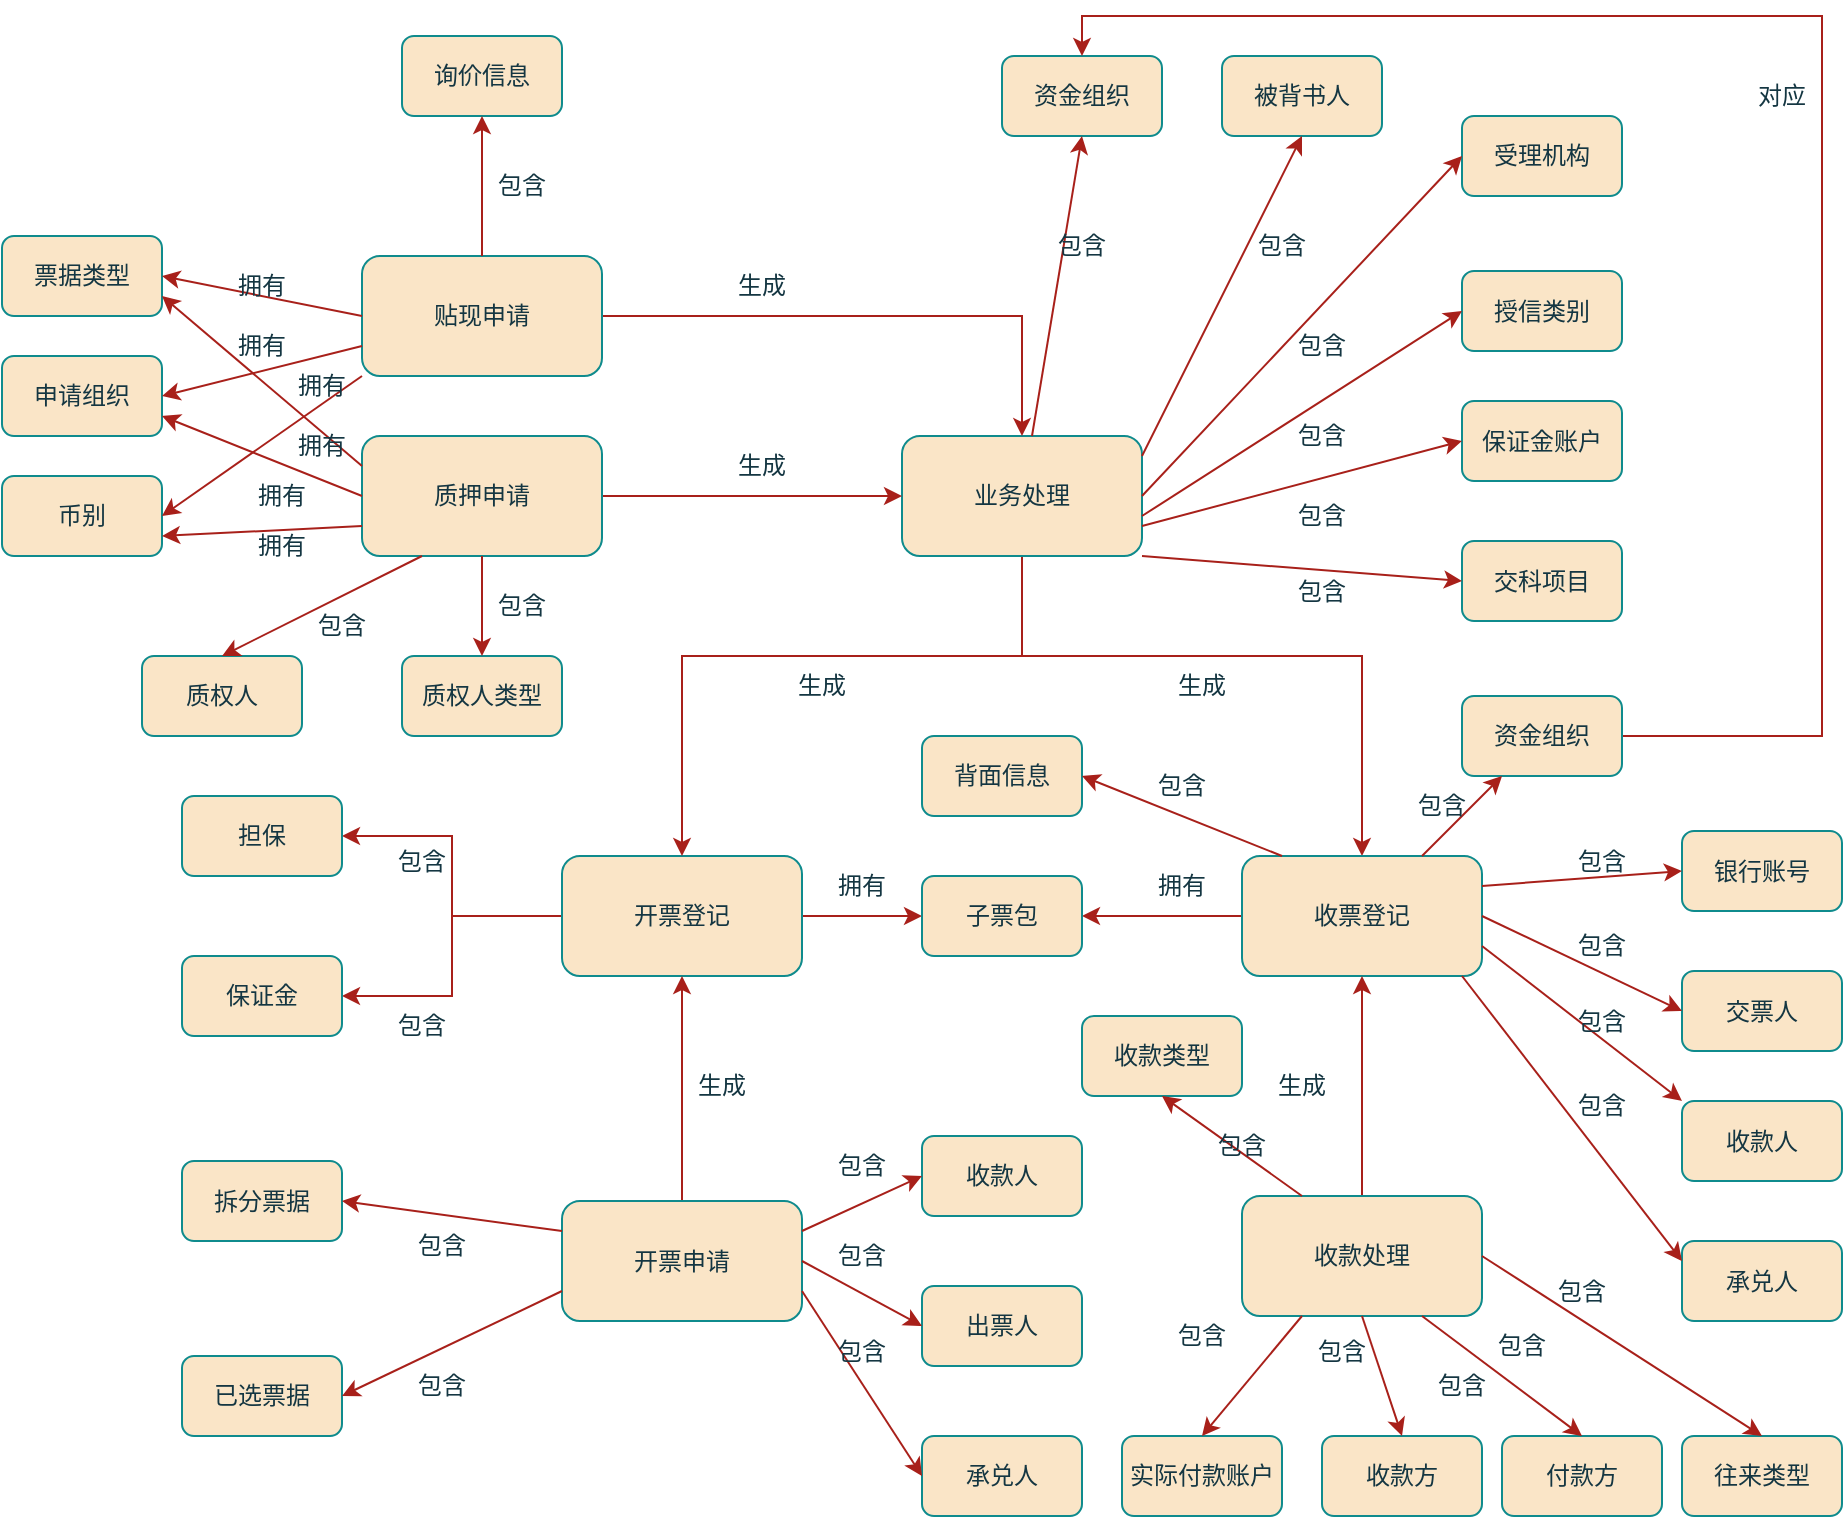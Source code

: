 <mxfile version="21.0.6" type="github">
  <diagram name="第 1 页" id="GGxodU9b4LXdH2wf0JVg">
    <mxGraphModel dx="1500" dy="773" grid="0" gridSize="10" guides="1" tooltips="1" connect="1" arrows="1" fold="1" page="1" pageScale="1" pageWidth="3300" pageHeight="4681" math="0" shadow="0">
      <root>
        <mxCell id="0" />
        <mxCell id="1" parent="0" />
        <mxCell id="caTv67Q1xba_H8R_C0RS-77" style="edgeStyle=orthogonalEdgeStyle;rounded=0;orthogonalLoop=1;jettySize=auto;html=1;entryX=0;entryY=0.5;entryDx=0;entryDy=0;labelBackgroundColor=none;fontColor=default;strokeColor=#A8201A;" edge="1" parent="1" source="caTv67Q1xba_H8R_C0RS-1" target="caTv67Q1xba_H8R_C0RS-74">
          <mxGeometry relative="1" as="geometry" />
        </mxCell>
        <mxCell id="caTv67Q1xba_H8R_C0RS-78" style="edgeStyle=orthogonalEdgeStyle;rounded=0;orthogonalLoop=1;jettySize=auto;html=1;entryX=1;entryY=0.5;entryDx=0;entryDy=0;labelBackgroundColor=none;fontColor=default;strokeColor=#A8201A;" edge="1" parent="1" source="caTv67Q1xba_H8R_C0RS-1" target="caTv67Q1xba_H8R_C0RS-67">
          <mxGeometry relative="1" as="geometry" />
        </mxCell>
        <mxCell id="caTv67Q1xba_H8R_C0RS-79" style="edgeStyle=orthogonalEdgeStyle;rounded=0;orthogonalLoop=1;jettySize=auto;html=1;entryX=1;entryY=0.5;entryDx=0;entryDy=0;labelBackgroundColor=none;fontColor=default;strokeColor=#A8201A;" edge="1" parent="1" source="caTv67Q1xba_H8R_C0RS-1" target="caTv67Q1xba_H8R_C0RS-68">
          <mxGeometry relative="1" as="geometry" />
        </mxCell>
        <mxCell id="caTv67Q1xba_H8R_C0RS-1" value="开票登记" style="rounded=1;whiteSpace=wrap;html=1;labelBackgroundColor=none;fillColor=#FAE5C7;strokeColor=#0F8B8D;fontColor=#143642;" vertex="1" parent="1">
          <mxGeometry x="390" y="590" width="120" height="60" as="geometry" />
        </mxCell>
        <mxCell id="caTv67Q1xba_H8R_C0RS-13" style="edgeStyle=orthogonalEdgeStyle;rounded=0;orthogonalLoop=1;jettySize=auto;html=1;entryX=0.5;entryY=1;entryDx=0;entryDy=0;labelBackgroundColor=none;fontColor=default;strokeColor=#A8201A;" edge="1" parent="1" source="caTv67Q1xba_H8R_C0RS-2" target="caTv67Q1xba_H8R_C0RS-1">
          <mxGeometry relative="1" as="geometry" />
        </mxCell>
        <mxCell id="caTv67Q1xba_H8R_C0RS-2" value="开票申请" style="rounded=1;whiteSpace=wrap;html=1;labelBackgroundColor=none;fillColor=#FAE5C7;strokeColor=#0F8B8D;fontColor=#143642;" vertex="1" parent="1">
          <mxGeometry x="390" y="762.5" width="120" height="60" as="geometry" />
        </mxCell>
        <mxCell id="caTv67Q1xba_H8R_C0RS-9" style="edgeStyle=orthogonalEdgeStyle;rounded=0;orthogonalLoop=1;jettySize=auto;html=1;labelBackgroundColor=none;fontColor=default;strokeColor=#A8201A;" edge="1" parent="1" source="caTv67Q1xba_H8R_C0RS-3" target="caTv67Q1xba_H8R_C0RS-1">
          <mxGeometry relative="1" as="geometry">
            <Array as="points">
              <mxPoint x="620" y="490" />
              <mxPoint x="450" y="490" />
            </Array>
          </mxGeometry>
        </mxCell>
        <mxCell id="caTv67Q1xba_H8R_C0RS-11" style="edgeStyle=orthogonalEdgeStyle;rounded=0;orthogonalLoop=1;jettySize=auto;html=1;labelBackgroundColor=none;fontColor=default;strokeColor=#A8201A;" edge="1" parent="1" source="caTv67Q1xba_H8R_C0RS-3" target="caTv67Q1xba_H8R_C0RS-5">
          <mxGeometry relative="1" as="geometry">
            <Array as="points">
              <mxPoint x="620" y="490" />
              <mxPoint x="790" y="490" />
            </Array>
          </mxGeometry>
        </mxCell>
        <mxCell id="caTv67Q1xba_H8R_C0RS-3" value="业务处理" style="rounded=1;whiteSpace=wrap;html=1;labelBackgroundColor=none;fillColor=#FAE5C7;strokeColor=#0F8B8D;fontColor=#143642;" vertex="1" parent="1">
          <mxGeometry x="560" y="380" width="120" height="60" as="geometry" />
        </mxCell>
        <mxCell id="caTv67Q1xba_H8R_C0RS-102" style="edgeStyle=orthogonalEdgeStyle;rounded=0;orthogonalLoop=1;jettySize=auto;html=1;entryX=1;entryY=0.5;entryDx=0;entryDy=0;labelBackgroundColor=none;fontColor=default;strokeColor=#A8201A;" edge="1" parent="1" source="caTv67Q1xba_H8R_C0RS-5" target="caTv67Q1xba_H8R_C0RS-74">
          <mxGeometry relative="1" as="geometry" />
        </mxCell>
        <mxCell id="caTv67Q1xba_H8R_C0RS-5" value="收票登记" style="rounded=1;whiteSpace=wrap;html=1;labelBackgroundColor=none;fillColor=#FAE5C7;strokeColor=#0F8B8D;fontColor=#143642;" vertex="1" parent="1">
          <mxGeometry x="730" y="590" width="120" height="60" as="geometry" />
        </mxCell>
        <mxCell id="caTv67Q1xba_H8R_C0RS-12" style="edgeStyle=orthogonalEdgeStyle;rounded=0;orthogonalLoop=1;jettySize=auto;html=1;entryX=0.5;entryY=1;entryDx=0;entryDy=0;labelBackgroundColor=none;fontColor=default;strokeColor=#A8201A;" edge="1" parent="1" source="caTv67Q1xba_H8R_C0RS-6" target="caTv67Q1xba_H8R_C0RS-5">
          <mxGeometry relative="1" as="geometry" />
        </mxCell>
        <mxCell id="caTv67Q1xba_H8R_C0RS-6" value="收款处理" style="rounded=1;whiteSpace=wrap;html=1;labelBackgroundColor=none;fillColor=#FAE5C7;strokeColor=#0F8B8D;fontColor=#143642;" vertex="1" parent="1">
          <mxGeometry x="730" y="760" width="120" height="60" as="geometry" />
        </mxCell>
        <mxCell id="caTv67Q1xba_H8R_C0RS-8" style="edgeStyle=orthogonalEdgeStyle;rounded=0;orthogonalLoop=1;jettySize=auto;html=1;labelBackgroundColor=none;fontColor=default;strokeColor=#A8201A;" edge="1" parent="1" source="caTv67Q1xba_H8R_C0RS-7" target="caTv67Q1xba_H8R_C0RS-3">
          <mxGeometry relative="1" as="geometry" />
        </mxCell>
        <mxCell id="caTv67Q1xba_H8R_C0RS-7" value="质押申请" style="rounded=1;whiteSpace=wrap;html=1;labelBackgroundColor=none;fillColor=#FAE5C7;strokeColor=#0F8B8D;fontColor=#143642;" vertex="1" parent="1">
          <mxGeometry x="290" y="380" width="120" height="60" as="geometry" />
        </mxCell>
        <mxCell id="caTv67Q1xba_H8R_C0RS-14" value="生成" style="text;html=1;strokeColor=none;fillColor=none;align=center;verticalAlign=middle;whiteSpace=wrap;rounded=0;labelBackgroundColor=none;fontColor=#143642;" vertex="1" parent="1">
          <mxGeometry x="460" y="380" width="60" height="30" as="geometry" />
        </mxCell>
        <mxCell id="caTv67Q1xba_H8R_C0RS-15" value="生成" style="text;html=1;strokeColor=none;fillColor=none;align=center;verticalAlign=middle;whiteSpace=wrap;rounded=0;labelBackgroundColor=none;fontColor=#143642;" vertex="1" parent="1">
          <mxGeometry x="490" y="490" width="60" height="30" as="geometry" />
        </mxCell>
        <mxCell id="caTv67Q1xba_H8R_C0RS-16" value="生成" style="text;html=1;strokeColor=none;fillColor=none;align=center;verticalAlign=middle;whiteSpace=wrap;rounded=0;labelBackgroundColor=none;fontColor=#143642;" vertex="1" parent="1">
          <mxGeometry x="680" y="490" width="60" height="30" as="geometry" />
        </mxCell>
        <mxCell id="caTv67Q1xba_H8R_C0RS-17" value="生成" style="text;html=1;strokeColor=none;fillColor=none;align=center;verticalAlign=middle;whiteSpace=wrap;rounded=0;labelBackgroundColor=none;fontColor=#143642;" vertex="1" parent="1">
          <mxGeometry x="440" y="690" width="60" height="30" as="geometry" />
        </mxCell>
        <mxCell id="caTv67Q1xba_H8R_C0RS-18" value="生成" style="text;html=1;strokeColor=none;fillColor=none;align=center;verticalAlign=middle;whiteSpace=wrap;rounded=0;labelBackgroundColor=none;fontColor=#143642;" vertex="1" parent="1">
          <mxGeometry x="730" y="690" width="60" height="30" as="geometry" />
        </mxCell>
        <mxCell id="caTv67Q1xba_H8R_C0RS-19" value="申请组织" style="rounded=1;whiteSpace=wrap;html=1;labelBackgroundColor=none;fillColor=#FAE5C7;strokeColor=#0F8B8D;fontColor=#143642;" vertex="1" parent="1">
          <mxGeometry x="110" y="340" width="80" height="40" as="geometry" />
        </mxCell>
        <mxCell id="caTv67Q1xba_H8R_C0RS-23" style="edgeStyle=orthogonalEdgeStyle;rounded=0;orthogonalLoop=1;jettySize=auto;html=1;labelBackgroundColor=none;fontColor=default;strokeColor=#A8201A;" edge="1" parent="1" source="caTv67Q1xba_H8R_C0RS-22" target="caTv67Q1xba_H8R_C0RS-3">
          <mxGeometry relative="1" as="geometry" />
        </mxCell>
        <mxCell id="caTv67Q1xba_H8R_C0RS-22" value="贴现申请" style="rounded=1;whiteSpace=wrap;html=1;labelBackgroundColor=none;fillColor=#FAE5C7;strokeColor=#0F8B8D;fontColor=#143642;" vertex="1" parent="1">
          <mxGeometry x="290" y="290" width="120" height="60" as="geometry" />
        </mxCell>
        <mxCell id="caTv67Q1xba_H8R_C0RS-28" value="生成" style="text;html=1;strokeColor=none;fillColor=none;align=center;verticalAlign=middle;whiteSpace=wrap;rounded=0;labelBackgroundColor=none;fontColor=#143642;" vertex="1" parent="1">
          <mxGeometry x="460" y="290" width="60" height="30" as="geometry" />
        </mxCell>
        <mxCell id="caTv67Q1xba_H8R_C0RS-33" value="币别" style="rounded=1;whiteSpace=wrap;html=1;labelBackgroundColor=none;fillColor=#FAE5C7;strokeColor=#0F8B8D;fontColor=#143642;" vertex="1" parent="1">
          <mxGeometry x="110" y="400" width="80" height="40" as="geometry" />
        </mxCell>
        <mxCell id="caTv67Q1xba_H8R_C0RS-34" value="票据类型" style="rounded=1;whiteSpace=wrap;html=1;labelBackgroundColor=none;fillColor=#FAE5C7;strokeColor=#0F8B8D;fontColor=#143642;" vertex="1" parent="1">
          <mxGeometry x="110" y="280" width="80" height="40" as="geometry" />
        </mxCell>
        <mxCell id="caTv67Q1xba_H8R_C0RS-35" value="询价信息" style="rounded=1;whiteSpace=wrap;html=1;labelBackgroundColor=none;fillColor=#FAE5C7;strokeColor=#0F8B8D;fontColor=#143642;" vertex="1" parent="1">
          <mxGeometry x="310" y="180" width="80" height="40" as="geometry" />
        </mxCell>
        <mxCell id="caTv67Q1xba_H8R_C0RS-36" value="质权人" style="rounded=1;whiteSpace=wrap;html=1;labelBackgroundColor=none;fillColor=#FAE5C7;strokeColor=#0F8B8D;fontColor=#143642;" vertex="1" parent="1">
          <mxGeometry x="180" y="490" width="80" height="40" as="geometry" />
        </mxCell>
        <mxCell id="caTv67Q1xba_H8R_C0RS-37" value="质权人类型" style="rounded=1;whiteSpace=wrap;html=1;labelBackgroundColor=none;fillColor=#FAE5C7;strokeColor=#0F8B8D;fontColor=#143642;" vertex="1" parent="1">
          <mxGeometry x="310" y="490" width="80" height="40" as="geometry" />
        </mxCell>
        <mxCell id="caTv67Q1xba_H8R_C0RS-39" value="" style="endArrow=classic;html=1;rounded=0;exitX=0.5;exitY=0;exitDx=0;exitDy=0;entryX=0.5;entryY=1;entryDx=0;entryDy=0;labelBackgroundColor=none;fontColor=default;strokeColor=#A8201A;" edge="1" parent="1" source="caTv67Q1xba_H8R_C0RS-22" target="caTv67Q1xba_H8R_C0RS-35">
          <mxGeometry width="50" height="50" relative="1" as="geometry">
            <mxPoint x="290" y="310" as="sourcePoint" />
            <mxPoint x="230" y="230" as="targetPoint" />
          </mxGeometry>
        </mxCell>
        <mxCell id="caTv67Q1xba_H8R_C0RS-42" value="" style="endArrow=classic;html=1;rounded=0;entryX=1;entryY=0.5;entryDx=0;entryDy=0;exitX=0;exitY=0.5;exitDx=0;exitDy=0;labelBackgroundColor=none;fontColor=default;strokeColor=#A8201A;" edge="1" parent="1" source="caTv67Q1xba_H8R_C0RS-22" target="caTv67Q1xba_H8R_C0RS-34">
          <mxGeometry width="50" height="50" relative="1" as="geometry">
            <mxPoint x="400" y="480" as="sourcePoint" />
            <mxPoint x="540" y="400" as="targetPoint" />
          </mxGeometry>
        </mxCell>
        <mxCell id="caTv67Q1xba_H8R_C0RS-44" value="" style="endArrow=classic;html=1;rounded=0;exitX=0;exitY=0.75;exitDx=0;exitDy=0;labelBackgroundColor=none;fontColor=default;strokeColor=#A8201A;" edge="1" parent="1" source="caTv67Q1xba_H8R_C0RS-22">
          <mxGeometry width="50" height="50" relative="1" as="geometry">
            <mxPoint x="300" y="330" as="sourcePoint" />
            <mxPoint x="190" y="360" as="targetPoint" />
          </mxGeometry>
        </mxCell>
        <mxCell id="caTv67Q1xba_H8R_C0RS-45" value="" style="endArrow=classic;html=1;rounded=0;exitX=0;exitY=1;exitDx=0;exitDy=0;entryX=1;entryY=0.5;entryDx=0;entryDy=0;labelBackgroundColor=none;fontColor=default;strokeColor=#A8201A;" edge="1" parent="1" source="caTv67Q1xba_H8R_C0RS-22" target="caTv67Q1xba_H8R_C0RS-33">
          <mxGeometry width="50" height="50" relative="1" as="geometry">
            <mxPoint x="300" y="345" as="sourcePoint" />
            <mxPoint x="200" y="370" as="targetPoint" />
          </mxGeometry>
        </mxCell>
        <mxCell id="caTv67Q1xba_H8R_C0RS-46" value="" style="endArrow=classic;html=1;rounded=0;exitX=0;exitY=0.25;exitDx=0;exitDy=0;entryX=1;entryY=0.75;entryDx=0;entryDy=0;labelBackgroundColor=none;fontColor=default;strokeColor=#A8201A;" edge="1" parent="1" source="caTv67Q1xba_H8R_C0RS-7" target="caTv67Q1xba_H8R_C0RS-34">
          <mxGeometry width="50" height="50" relative="1" as="geometry">
            <mxPoint x="300" y="360" as="sourcePoint" />
            <mxPoint x="200" y="430" as="targetPoint" />
          </mxGeometry>
        </mxCell>
        <mxCell id="caTv67Q1xba_H8R_C0RS-47" value="" style="endArrow=classic;html=1;rounded=0;exitX=0;exitY=0.5;exitDx=0;exitDy=0;entryX=1;entryY=0.75;entryDx=0;entryDy=0;labelBackgroundColor=none;fontColor=default;strokeColor=#A8201A;" edge="1" parent="1" source="caTv67Q1xba_H8R_C0RS-7" target="caTv67Q1xba_H8R_C0RS-19">
          <mxGeometry width="50" height="50" relative="1" as="geometry">
            <mxPoint x="300" y="405" as="sourcePoint" />
            <mxPoint x="200" y="320" as="targetPoint" />
          </mxGeometry>
        </mxCell>
        <mxCell id="caTv67Q1xba_H8R_C0RS-48" value="" style="endArrow=classic;html=1;rounded=0;exitX=0;exitY=0.75;exitDx=0;exitDy=0;entryX=1;entryY=0.75;entryDx=0;entryDy=0;labelBackgroundColor=none;fontColor=default;strokeColor=#A8201A;" edge="1" parent="1" source="caTv67Q1xba_H8R_C0RS-7" target="caTv67Q1xba_H8R_C0RS-33">
          <mxGeometry width="50" height="50" relative="1" as="geometry">
            <mxPoint x="300" y="420" as="sourcePoint" />
            <mxPoint x="200" y="380" as="targetPoint" />
          </mxGeometry>
        </mxCell>
        <mxCell id="caTv67Q1xba_H8R_C0RS-49" value="" style="endArrow=classic;html=1;rounded=0;exitX=0.25;exitY=1;exitDx=0;exitDy=0;entryX=0.5;entryY=0;entryDx=0;entryDy=0;labelBackgroundColor=none;fontColor=default;strokeColor=#A8201A;" edge="1" parent="1" source="caTv67Q1xba_H8R_C0RS-7" target="caTv67Q1xba_H8R_C0RS-36">
          <mxGeometry width="50" height="50" relative="1" as="geometry">
            <mxPoint x="300" y="435" as="sourcePoint" />
            <mxPoint x="200" y="440" as="targetPoint" />
          </mxGeometry>
        </mxCell>
        <mxCell id="caTv67Q1xba_H8R_C0RS-50" value="" style="endArrow=classic;html=1;rounded=0;exitX=0.5;exitY=1;exitDx=0;exitDy=0;labelBackgroundColor=none;fontColor=default;strokeColor=#A8201A;" edge="1" parent="1" source="caTv67Q1xba_H8R_C0RS-7" target="caTv67Q1xba_H8R_C0RS-37">
          <mxGeometry width="50" height="50" relative="1" as="geometry">
            <mxPoint x="330" y="450" as="sourcePoint" />
            <mxPoint x="230" y="500" as="targetPoint" />
          </mxGeometry>
        </mxCell>
        <mxCell id="caTv67Q1xba_H8R_C0RS-51" value="拥有" style="text;html=1;strokeColor=none;fillColor=none;align=center;verticalAlign=middle;whiteSpace=wrap;rounded=0;labelBackgroundColor=none;fontColor=#143642;" vertex="1" parent="1">
          <mxGeometry x="210" y="290" width="60" height="30" as="geometry" />
        </mxCell>
        <mxCell id="caTv67Q1xba_H8R_C0RS-52" value="拥有" style="text;html=1;strokeColor=none;fillColor=none;align=center;verticalAlign=middle;whiteSpace=wrap;rounded=0;labelBackgroundColor=none;fontColor=#143642;" vertex="1" parent="1">
          <mxGeometry x="210" y="320" width="60" height="30" as="geometry" />
        </mxCell>
        <mxCell id="caTv67Q1xba_H8R_C0RS-53" value="拥有" style="text;html=1;strokeColor=none;fillColor=none;align=center;verticalAlign=middle;whiteSpace=wrap;rounded=0;labelBackgroundColor=none;fontColor=#143642;" vertex="1" parent="1">
          <mxGeometry x="220" y="420" width="60" height="30" as="geometry" />
        </mxCell>
        <mxCell id="caTv67Q1xba_H8R_C0RS-54" value="拥有" style="text;html=1;strokeColor=none;fillColor=none;align=center;verticalAlign=middle;whiteSpace=wrap;rounded=0;labelBackgroundColor=none;fontColor=#143642;" vertex="1" parent="1">
          <mxGeometry x="220" y="395" width="60" height="30" as="geometry" />
        </mxCell>
        <mxCell id="caTv67Q1xba_H8R_C0RS-55" value="拥有" style="text;html=1;strokeColor=none;fillColor=none;align=center;verticalAlign=middle;whiteSpace=wrap;rounded=0;labelBackgroundColor=none;fontColor=#143642;" vertex="1" parent="1">
          <mxGeometry x="240" y="370" width="60" height="30" as="geometry" />
        </mxCell>
        <mxCell id="caTv67Q1xba_H8R_C0RS-56" value="拥有" style="text;html=1;strokeColor=none;fillColor=none;align=center;verticalAlign=middle;whiteSpace=wrap;rounded=0;labelBackgroundColor=none;fontColor=#143642;" vertex="1" parent="1">
          <mxGeometry x="240" y="340" width="60" height="30" as="geometry" />
        </mxCell>
        <mxCell id="caTv67Q1xba_H8R_C0RS-57" value="包含" style="text;html=1;strokeColor=none;fillColor=none;align=center;verticalAlign=middle;whiteSpace=wrap;rounded=0;labelBackgroundColor=none;fontColor=#143642;" vertex="1" parent="1">
          <mxGeometry x="340" y="240" width="60" height="30" as="geometry" />
        </mxCell>
        <mxCell id="caTv67Q1xba_H8R_C0RS-58" value="包含" style="text;html=1;strokeColor=none;fillColor=none;align=center;verticalAlign=middle;whiteSpace=wrap;rounded=0;labelBackgroundColor=none;fontColor=#143642;" vertex="1" parent="1">
          <mxGeometry x="250" y="460" width="60" height="30" as="geometry" />
        </mxCell>
        <mxCell id="caTv67Q1xba_H8R_C0RS-59" value="包含" style="text;html=1;strokeColor=none;fillColor=none;align=center;verticalAlign=middle;whiteSpace=wrap;rounded=0;labelBackgroundColor=none;fontColor=#143642;" vertex="1" parent="1">
          <mxGeometry x="340" y="450" width="60" height="30" as="geometry" />
        </mxCell>
        <mxCell id="caTv67Q1xba_H8R_C0RS-60" value="被背书人" style="rounded=1;whiteSpace=wrap;html=1;labelBackgroundColor=none;fillColor=#FAE5C7;strokeColor=#0F8B8D;fontColor=#143642;" vertex="1" parent="1">
          <mxGeometry x="720" y="190" width="80" height="40" as="geometry" />
        </mxCell>
        <mxCell id="caTv67Q1xba_H8R_C0RS-61" value="资金组织" style="rounded=1;whiteSpace=wrap;html=1;labelBackgroundColor=none;fillColor=#FAE5C7;strokeColor=#0F8B8D;fontColor=#143642;" vertex="1" parent="1">
          <mxGeometry x="610" y="190" width="80" height="40" as="geometry" />
        </mxCell>
        <mxCell id="caTv67Q1xba_H8R_C0RS-62" value="保证金账户" style="rounded=1;whiteSpace=wrap;html=1;labelBackgroundColor=none;fillColor=#FAE5C7;strokeColor=#0F8B8D;fontColor=#143642;" vertex="1" parent="1">
          <mxGeometry x="840" y="362.5" width="80" height="40" as="geometry" />
        </mxCell>
        <mxCell id="caTv67Q1xba_H8R_C0RS-63" value="受理机构" style="rounded=1;whiteSpace=wrap;html=1;labelBackgroundColor=none;fillColor=#FAE5C7;strokeColor=#0F8B8D;fontColor=#143642;" vertex="1" parent="1">
          <mxGeometry x="840" y="220" width="80" height="40" as="geometry" />
        </mxCell>
        <mxCell id="caTv67Q1xba_H8R_C0RS-64" value="授信类别" style="rounded=1;whiteSpace=wrap;html=1;labelBackgroundColor=none;fillColor=#FAE5C7;strokeColor=#0F8B8D;fontColor=#143642;" vertex="1" parent="1">
          <mxGeometry x="840" y="297.5" width="80" height="40" as="geometry" />
        </mxCell>
        <mxCell id="caTv67Q1xba_H8R_C0RS-65" value="交科项目" style="rounded=1;whiteSpace=wrap;html=1;labelBackgroundColor=none;fillColor=#FAE5C7;strokeColor=#0F8B8D;fontColor=#143642;" vertex="1" parent="1">
          <mxGeometry x="840" y="432.5" width="80" height="40" as="geometry" />
        </mxCell>
        <mxCell id="caTv67Q1xba_H8R_C0RS-67" value="担保" style="rounded=1;whiteSpace=wrap;html=1;labelBackgroundColor=none;fillColor=#FAE5C7;strokeColor=#0F8B8D;fontColor=#143642;" vertex="1" parent="1">
          <mxGeometry x="200" y="560" width="80" height="40" as="geometry" />
        </mxCell>
        <mxCell id="caTv67Q1xba_H8R_C0RS-68" value="保证金" style="rounded=1;whiteSpace=wrap;html=1;labelBackgroundColor=none;fillColor=#FAE5C7;strokeColor=#0F8B8D;fontColor=#143642;" vertex="1" parent="1">
          <mxGeometry x="200" y="640" width="80" height="40" as="geometry" />
        </mxCell>
        <mxCell id="caTv67Q1xba_H8R_C0RS-69" value="承兑人" style="rounded=1;whiteSpace=wrap;html=1;labelBackgroundColor=none;fillColor=#FAE5C7;strokeColor=#0F8B8D;fontColor=#143642;" vertex="1" parent="1">
          <mxGeometry x="570" y="880" width="80" height="40" as="geometry" />
        </mxCell>
        <mxCell id="caTv67Q1xba_H8R_C0RS-70" value="出票人" style="rounded=1;whiteSpace=wrap;html=1;labelBackgroundColor=none;fillColor=#FAE5C7;strokeColor=#0F8B8D;fontColor=#143642;" vertex="1" parent="1">
          <mxGeometry x="570" y="805" width="80" height="40" as="geometry" />
        </mxCell>
        <mxCell id="caTv67Q1xba_H8R_C0RS-71" style="edgeStyle=orthogonalEdgeStyle;rounded=0;orthogonalLoop=1;jettySize=auto;html=1;exitX=0.5;exitY=1;exitDx=0;exitDy=0;labelBackgroundColor=none;fontColor=default;strokeColor=#A8201A;" edge="1" parent="1" source="caTv67Q1xba_H8R_C0RS-70" target="caTv67Q1xba_H8R_C0RS-70">
          <mxGeometry relative="1" as="geometry" />
        </mxCell>
        <mxCell id="caTv67Q1xba_H8R_C0RS-73" value="收款人" style="rounded=1;whiteSpace=wrap;html=1;labelBackgroundColor=none;fillColor=#FAE5C7;strokeColor=#0F8B8D;fontColor=#143642;" vertex="1" parent="1">
          <mxGeometry x="570" y="730" width="80" height="40" as="geometry" />
        </mxCell>
        <mxCell id="caTv67Q1xba_H8R_C0RS-74" value="子票包" style="rounded=1;whiteSpace=wrap;html=1;labelBackgroundColor=none;fillColor=#FAE5C7;strokeColor=#0F8B8D;fontColor=#143642;" vertex="1" parent="1">
          <mxGeometry x="570" y="600" width="80" height="40" as="geometry" />
        </mxCell>
        <mxCell id="caTv67Q1xba_H8R_C0RS-75" value="拆分票据" style="rounded=1;whiteSpace=wrap;html=1;labelBackgroundColor=none;fillColor=#FAE5C7;strokeColor=#0F8B8D;fontColor=#143642;" vertex="1" parent="1">
          <mxGeometry x="200" y="742.5" width="80" height="40" as="geometry" />
        </mxCell>
        <mxCell id="caTv67Q1xba_H8R_C0RS-76" value="已选票据" style="rounded=1;whiteSpace=wrap;html=1;labelBackgroundColor=none;fillColor=#FAE5C7;strokeColor=#0F8B8D;fontColor=#143642;" vertex="1" parent="1">
          <mxGeometry x="200" y="840" width="80" height="40" as="geometry" />
        </mxCell>
        <mxCell id="caTv67Q1xba_H8R_C0RS-80" value="" style="endArrow=classic;html=1;rounded=0;entryX=1;entryY=0.5;entryDx=0;entryDy=0;exitX=0;exitY=0.25;exitDx=0;exitDy=0;labelBackgroundColor=none;fontColor=default;strokeColor=#A8201A;" edge="1" parent="1" source="caTv67Q1xba_H8R_C0RS-2" target="caTv67Q1xba_H8R_C0RS-75">
          <mxGeometry width="50" height="50" relative="1" as="geometry">
            <mxPoint x="490" y="650" as="sourcePoint" />
            <mxPoint x="540" y="600" as="targetPoint" />
          </mxGeometry>
        </mxCell>
        <mxCell id="caTv67Q1xba_H8R_C0RS-81" value="" style="endArrow=classic;html=1;rounded=0;entryX=1;entryY=0.5;entryDx=0;entryDy=0;exitX=0;exitY=0.75;exitDx=0;exitDy=0;labelBackgroundColor=none;fontColor=default;strokeColor=#A8201A;" edge="1" parent="1" source="caTv67Q1xba_H8R_C0RS-2" target="caTv67Q1xba_H8R_C0RS-76">
          <mxGeometry width="50" height="50" relative="1" as="geometry">
            <mxPoint x="400" y="785" as="sourcePoint" />
            <mxPoint x="350" y="780" as="targetPoint" />
          </mxGeometry>
        </mxCell>
        <mxCell id="caTv67Q1xba_H8R_C0RS-82" value="" style="endArrow=classic;html=1;rounded=0;entryX=0;entryY=0.5;entryDx=0;entryDy=0;exitX=1;exitY=0.75;exitDx=0;exitDy=0;labelBackgroundColor=none;fontColor=default;strokeColor=#A8201A;" edge="1" parent="1" source="caTv67Q1xba_H8R_C0RS-2" target="caTv67Q1xba_H8R_C0RS-69">
          <mxGeometry width="50" height="50" relative="1" as="geometry">
            <mxPoint x="400" y="815" as="sourcePoint" />
            <mxPoint x="350" y="850" as="targetPoint" />
          </mxGeometry>
        </mxCell>
        <mxCell id="caTv67Q1xba_H8R_C0RS-83" value="" style="endArrow=classic;html=1;rounded=0;entryX=0;entryY=0.5;entryDx=0;entryDy=0;exitX=1;exitY=0.5;exitDx=0;exitDy=0;labelBackgroundColor=none;fontColor=default;strokeColor=#A8201A;" edge="1" parent="1" source="caTv67Q1xba_H8R_C0RS-2" target="caTv67Q1xba_H8R_C0RS-70">
          <mxGeometry width="50" height="50" relative="1" as="geometry">
            <mxPoint x="520" y="815" as="sourcePoint" />
            <mxPoint x="580" y="860" as="targetPoint" />
          </mxGeometry>
        </mxCell>
        <mxCell id="caTv67Q1xba_H8R_C0RS-84" value="" style="endArrow=classic;html=1;rounded=0;entryX=0;entryY=0.5;entryDx=0;entryDy=0;exitX=1;exitY=0.25;exitDx=0;exitDy=0;labelBackgroundColor=none;fontColor=default;strokeColor=#A8201A;" edge="1" parent="1" source="caTv67Q1xba_H8R_C0RS-2" target="caTv67Q1xba_H8R_C0RS-73">
          <mxGeometry width="50" height="50" relative="1" as="geometry">
            <mxPoint x="520" y="800" as="sourcePoint" />
            <mxPoint x="580" y="800" as="targetPoint" />
          </mxGeometry>
        </mxCell>
        <mxCell id="caTv67Q1xba_H8R_C0RS-85" value="" style="endArrow=classic;html=1;rounded=0;entryX=0.5;entryY=1;entryDx=0;entryDy=0;labelBackgroundColor=none;fontColor=default;strokeColor=#A8201A;" edge="1" parent="1" source="caTv67Q1xba_H8R_C0RS-3" target="caTv67Q1xba_H8R_C0RS-61">
          <mxGeometry width="50" height="50" relative="1" as="geometry">
            <mxPoint x="490" y="450" as="sourcePoint" />
            <mxPoint x="540" y="400" as="targetPoint" />
          </mxGeometry>
        </mxCell>
        <mxCell id="caTv67Q1xba_H8R_C0RS-88" value="" style="endArrow=classic;html=1;rounded=0;entryX=0.5;entryY=1;entryDx=0;entryDy=0;labelBackgroundColor=none;fontColor=default;strokeColor=#A8201A;" edge="1" parent="1" target="caTv67Q1xba_H8R_C0RS-60">
          <mxGeometry width="50" height="50" relative="1" as="geometry">
            <mxPoint x="680" y="390" as="sourcePoint" />
            <mxPoint x="660" y="240" as="targetPoint" />
          </mxGeometry>
        </mxCell>
        <mxCell id="caTv67Q1xba_H8R_C0RS-89" value="" style="endArrow=classic;html=1;rounded=0;exitX=1;exitY=0.5;exitDx=0;exitDy=0;entryX=0;entryY=0.5;entryDx=0;entryDy=0;labelBackgroundColor=none;fontColor=default;strokeColor=#A8201A;" edge="1" parent="1" source="caTv67Q1xba_H8R_C0RS-3" target="caTv67Q1xba_H8R_C0RS-63">
          <mxGeometry width="50" height="50" relative="1" as="geometry">
            <mxPoint x="690" y="390" as="sourcePoint" />
            <mxPoint x="770" y="300" as="targetPoint" />
          </mxGeometry>
        </mxCell>
        <mxCell id="caTv67Q1xba_H8R_C0RS-90" value="" style="endArrow=classic;html=1;rounded=0;entryX=0;entryY=0.5;entryDx=0;entryDy=0;labelBackgroundColor=none;fontColor=default;strokeColor=#A8201A;" edge="1" parent="1" target="caTv67Q1xba_H8R_C0RS-64">
          <mxGeometry width="50" height="50" relative="1" as="geometry">
            <mxPoint x="680" y="420" as="sourcePoint" />
            <mxPoint x="850" y="250" as="targetPoint" />
          </mxGeometry>
        </mxCell>
        <mxCell id="caTv67Q1xba_H8R_C0RS-91" value="" style="endArrow=classic;html=1;rounded=0;exitX=1;exitY=0.75;exitDx=0;exitDy=0;entryX=0;entryY=0.5;entryDx=0;entryDy=0;labelBackgroundColor=none;fontColor=default;strokeColor=#A8201A;" edge="1" parent="1" source="caTv67Q1xba_H8R_C0RS-3" target="caTv67Q1xba_H8R_C0RS-62">
          <mxGeometry width="50" height="50" relative="1" as="geometry">
            <mxPoint x="690" y="435" as="sourcePoint" />
            <mxPoint x="850" y="328" as="targetPoint" />
          </mxGeometry>
        </mxCell>
        <mxCell id="caTv67Q1xba_H8R_C0RS-92" value="" style="endArrow=classic;html=1;rounded=0;exitX=1;exitY=1;exitDx=0;exitDy=0;entryX=0;entryY=0.5;entryDx=0;entryDy=0;labelBackgroundColor=none;fontColor=default;strokeColor=#A8201A;" edge="1" parent="1" source="caTv67Q1xba_H8R_C0RS-3" target="caTv67Q1xba_H8R_C0RS-65">
          <mxGeometry width="50" height="50" relative="1" as="geometry">
            <mxPoint x="690" y="435" as="sourcePoint" />
            <mxPoint x="850" y="393" as="targetPoint" />
          </mxGeometry>
        </mxCell>
        <mxCell id="caTv67Q1xba_H8R_C0RS-106" style="edgeStyle=orthogonalEdgeStyle;rounded=0;orthogonalLoop=1;jettySize=auto;html=1;entryX=0.5;entryY=0;entryDx=0;entryDy=0;labelBackgroundColor=none;fontColor=default;strokeColor=#A8201A;" edge="1" parent="1" source="caTv67Q1xba_H8R_C0RS-93" target="caTv67Q1xba_H8R_C0RS-61">
          <mxGeometry relative="1" as="geometry">
            <Array as="points">
              <mxPoint x="1020" y="530" />
              <mxPoint x="1020" y="170" />
              <mxPoint x="650" y="170" />
            </Array>
          </mxGeometry>
        </mxCell>
        <mxCell id="caTv67Q1xba_H8R_C0RS-93" value="资金组织" style="rounded=1;whiteSpace=wrap;html=1;labelBackgroundColor=none;fillColor=#FAE5C7;strokeColor=#0F8B8D;fontColor=#143642;" vertex="1" parent="1">
          <mxGeometry x="840" y="510" width="80" height="40" as="geometry" />
        </mxCell>
        <mxCell id="caTv67Q1xba_H8R_C0RS-94" value="交票人" style="rounded=1;whiteSpace=wrap;html=1;labelBackgroundColor=none;fillColor=#FAE5C7;strokeColor=#0F8B8D;fontColor=#143642;" vertex="1" parent="1">
          <mxGeometry x="950" y="647.5" width="80" height="40" as="geometry" />
        </mxCell>
        <mxCell id="caTv67Q1xba_H8R_C0RS-95" value="银行账号" style="rounded=1;whiteSpace=wrap;html=1;labelBackgroundColor=none;fillColor=#FAE5C7;strokeColor=#0F8B8D;fontColor=#143642;" vertex="1" parent="1">
          <mxGeometry x="950" y="577.5" width="80" height="40" as="geometry" />
        </mxCell>
        <mxCell id="caTv67Q1xba_H8R_C0RS-97" value="承兑人" style="rounded=1;whiteSpace=wrap;html=1;labelBackgroundColor=none;fillColor=#FAE5C7;strokeColor=#0F8B8D;fontColor=#143642;" vertex="1" parent="1">
          <mxGeometry x="950" y="782.5" width="80" height="40" as="geometry" />
        </mxCell>
        <mxCell id="caTv67Q1xba_H8R_C0RS-98" value="收款人" style="rounded=1;whiteSpace=wrap;html=1;labelBackgroundColor=none;fillColor=#FAE5C7;strokeColor=#0F8B8D;fontColor=#143642;" vertex="1" parent="1">
          <mxGeometry x="950" y="712.5" width="80" height="40" as="geometry" />
        </mxCell>
        <mxCell id="caTv67Q1xba_H8R_C0RS-101" value="背面信息" style="rounded=1;whiteSpace=wrap;html=1;labelBackgroundColor=none;fillColor=#FAE5C7;strokeColor=#0F8B8D;fontColor=#143642;" vertex="1" parent="1">
          <mxGeometry x="570" y="530" width="80" height="40" as="geometry" />
        </mxCell>
        <mxCell id="caTv67Q1xba_H8R_C0RS-103" value="拥有" style="text;html=1;strokeColor=none;fillColor=none;align=center;verticalAlign=middle;whiteSpace=wrap;rounded=0;labelBackgroundColor=none;fontColor=#143642;" vertex="1" parent="1">
          <mxGeometry x="510" y="590" width="60" height="30" as="geometry" />
        </mxCell>
        <mxCell id="caTv67Q1xba_H8R_C0RS-104" value="拥有" style="text;html=1;strokeColor=none;fillColor=none;align=center;verticalAlign=middle;whiteSpace=wrap;rounded=0;labelBackgroundColor=none;fontColor=#143642;" vertex="1" parent="1">
          <mxGeometry x="670" y="590" width="60" height="30" as="geometry" />
        </mxCell>
        <mxCell id="caTv67Q1xba_H8R_C0RS-107" value="" style="endArrow=classic;html=1;rounded=0;entryX=0;entryY=0.5;entryDx=0;entryDy=0;exitX=1;exitY=0.25;exitDx=0;exitDy=0;labelBackgroundColor=none;fontColor=default;strokeColor=#A8201A;" edge="1" parent="1" source="caTv67Q1xba_H8R_C0RS-5" target="caTv67Q1xba_H8R_C0RS-95">
          <mxGeometry width="50" height="50" relative="1" as="geometry">
            <mxPoint x="850" y="605" as="sourcePoint" />
            <mxPoint x="900" y="555" as="targetPoint" />
          </mxGeometry>
        </mxCell>
        <mxCell id="caTv67Q1xba_H8R_C0RS-108" value="" style="endArrow=classic;html=1;rounded=0;entryX=0;entryY=0.5;entryDx=0;entryDy=0;exitX=1;exitY=0.5;exitDx=0;exitDy=0;labelBackgroundColor=none;fontColor=default;strokeColor=#A8201A;" edge="1" parent="1" source="caTv67Q1xba_H8R_C0RS-5" target="caTv67Q1xba_H8R_C0RS-94">
          <mxGeometry width="50" height="50" relative="1" as="geometry">
            <mxPoint x="860" y="615" as="sourcePoint" />
            <mxPoint x="960" y="608" as="targetPoint" />
          </mxGeometry>
        </mxCell>
        <mxCell id="caTv67Q1xba_H8R_C0RS-109" value="" style="endArrow=classic;html=1;rounded=0;entryX=0;entryY=0;entryDx=0;entryDy=0;exitX=1;exitY=0.75;exitDx=0;exitDy=0;labelBackgroundColor=none;fontColor=default;strokeColor=#A8201A;" edge="1" parent="1" source="caTv67Q1xba_H8R_C0RS-5" target="caTv67Q1xba_H8R_C0RS-98">
          <mxGeometry width="50" height="50" relative="1" as="geometry">
            <mxPoint x="860" y="630" as="sourcePoint" />
            <mxPoint x="960" y="678" as="targetPoint" />
          </mxGeometry>
        </mxCell>
        <mxCell id="caTv67Q1xba_H8R_C0RS-110" value="" style="endArrow=classic;html=1;rounded=0;entryX=0;entryY=0.25;entryDx=0;entryDy=0;labelBackgroundColor=none;fontColor=default;strokeColor=#A8201A;" edge="1" parent="1" target="caTv67Q1xba_H8R_C0RS-97">
          <mxGeometry width="50" height="50" relative="1" as="geometry">
            <mxPoint x="840" y="650" as="sourcePoint" />
            <mxPoint x="960" y="723" as="targetPoint" />
          </mxGeometry>
        </mxCell>
        <mxCell id="caTv67Q1xba_H8R_C0RS-111" value="" style="endArrow=classic;html=1;rounded=0;entryX=1;entryY=0.5;entryDx=0;entryDy=0;labelBackgroundColor=none;fontColor=default;strokeColor=#A8201A;" edge="1" parent="1" target="caTv67Q1xba_H8R_C0RS-101">
          <mxGeometry width="50" height="50" relative="1" as="geometry">
            <mxPoint x="750" y="590" as="sourcePoint" />
            <mxPoint x="960" y="678" as="targetPoint" />
          </mxGeometry>
        </mxCell>
        <mxCell id="caTv67Q1xba_H8R_C0RS-112" value="对应" style="text;html=1;strokeColor=none;fillColor=none;align=center;verticalAlign=middle;whiteSpace=wrap;rounded=0;labelBackgroundColor=none;fontColor=#143642;" vertex="1" parent="1">
          <mxGeometry x="970" y="195" width="60" height="30" as="geometry" />
        </mxCell>
        <mxCell id="caTv67Q1xba_H8R_C0RS-113" value="包含" style="text;html=1;strokeColor=none;fillColor=none;align=center;verticalAlign=middle;whiteSpace=wrap;rounded=0;labelBackgroundColor=none;fontColor=#143642;" vertex="1" parent="1">
          <mxGeometry x="740" y="405" width="60" height="30" as="geometry" />
        </mxCell>
        <mxCell id="caTv67Q1xba_H8R_C0RS-114" value="包含" style="text;html=1;strokeColor=none;fillColor=none;align=center;verticalAlign=middle;whiteSpace=wrap;rounded=0;labelBackgroundColor=none;fontColor=#143642;" vertex="1" parent="1">
          <mxGeometry x="620" y="270" width="60" height="30" as="geometry" />
        </mxCell>
        <mxCell id="caTv67Q1xba_H8R_C0RS-115" value="包含" style="text;html=1;strokeColor=none;fillColor=none;align=center;verticalAlign=middle;whiteSpace=wrap;rounded=0;labelBackgroundColor=none;fontColor=#143642;" vertex="1" parent="1">
          <mxGeometry x="740" y="365" width="60" height="30" as="geometry" />
        </mxCell>
        <mxCell id="caTv67Q1xba_H8R_C0RS-116" value="包含" style="text;html=1;strokeColor=none;fillColor=none;align=center;verticalAlign=middle;whiteSpace=wrap;rounded=0;labelBackgroundColor=none;fontColor=#143642;" vertex="1" parent="1">
          <mxGeometry x="720" y="270" width="60" height="30" as="geometry" />
        </mxCell>
        <mxCell id="caTv67Q1xba_H8R_C0RS-117" value="包含" style="text;html=1;strokeColor=none;fillColor=none;align=center;verticalAlign=middle;whiteSpace=wrap;rounded=0;labelBackgroundColor=none;fontColor=#143642;" vertex="1" parent="1">
          <mxGeometry x="740" y="320" width="60" height="30" as="geometry" />
        </mxCell>
        <mxCell id="caTv67Q1xba_H8R_C0RS-120" value="包含" style="text;html=1;strokeColor=none;fillColor=none;align=center;verticalAlign=middle;whiteSpace=wrap;rounded=0;labelBackgroundColor=none;fontColor=#143642;" vertex="1" parent="1">
          <mxGeometry x="740" y="442.5" width="60" height="30" as="geometry" />
        </mxCell>
        <mxCell id="caTv67Q1xba_H8R_C0RS-121" value="包含" style="text;html=1;strokeColor=none;fillColor=none;align=center;verticalAlign=middle;whiteSpace=wrap;rounded=0;labelBackgroundColor=none;fontColor=#143642;" vertex="1" parent="1">
          <mxGeometry x="880" y="577.5" width="60" height="30" as="geometry" />
        </mxCell>
        <mxCell id="caTv67Q1xba_H8R_C0RS-122" value="包含" style="text;html=1;strokeColor=none;fillColor=none;align=center;verticalAlign=middle;whiteSpace=wrap;rounded=0;labelBackgroundColor=none;fontColor=#143642;" vertex="1" parent="1">
          <mxGeometry x="880" y="620" width="60" height="30" as="geometry" />
        </mxCell>
        <mxCell id="caTv67Q1xba_H8R_C0RS-123" value="包含" style="text;html=1;strokeColor=none;fillColor=none;align=center;verticalAlign=middle;whiteSpace=wrap;rounded=0;labelBackgroundColor=none;fontColor=#143642;" vertex="1" parent="1">
          <mxGeometry x="880" y="657.5" width="60" height="30" as="geometry" />
        </mxCell>
        <mxCell id="caTv67Q1xba_H8R_C0RS-124" value="包含" style="text;html=1;strokeColor=none;fillColor=none;align=center;verticalAlign=middle;whiteSpace=wrap;rounded=0;labelBackgroundColor=none;fontColor=#143642;" vertex="1" parent="1">
          <mxGeometry x="880" y="700" width="60" height="30" as="geometry" />
        </mxCell>
        <mxCell id="caTv67Q1xba_H8R_C0RS-125" value="包含" style="text;html=1;strokeColor=none;fillColor=none;align=center;verticalAlign=middle;whiteSpace=wrap;rounded=0;labelBackgroundColor=none;fontColor=#143642;" vertex="1" parent="1">
          <mxGeometry x="670" y="540" width="60" height="30" as="geometry" />
        </mxCell>
        <mxCell id="caTv67Q1xba_H8R_C0RS-126" value="包含" style="text;html=1;strokeColor=none;fillColor=none;align=center;verticalAlign=middle;whiteSpace=wrap;rounded=0;labelBackgroundColor=none;fontColor=#143642;" vertex="1" parent="1">
          <mxGeometry x="290" y="577.5" width="60" height="30" as="geometry" />
        </mxCell>
        <mxCell id="caTv67Q1xba_H8R_C0RS-127" value="包含" style="text;html=1;strokeColor=none;fillColor=none;align=center;verticalAlign=middle;whiteSpace=wrap;rounded=0;labelBackgroundColor=none;fontColor=#143642;" vertex="1" parent="1">
          <mxGeometry x="300" y="770" width="60" height="30" as="geometry" />
        </mxCell>
        <mxCell id="caTv67Q1xba_H8R_C0RS-128" value="包含" style="text;html=1;strokeColor=none;fillColor=none;align=center;verticalAlign=middle;whiteSpace=wrap;rounded=0;labelBackgroundColor=none;fontColor=#143642;" vertex="1" parent="1">
          <mxGeometry x="300" y="840" width="60" height="30" as="geometry" />
        </mxCell>
        <mxCell id="caTv67Q1xba_H8R_C0RS-129" value="包含" style="text;html=1;strokeColor=none;fillColor=none;align=center;verticalAlign=middle;whiteSpace=wrap;rounded=0;labelBackgroundColor=none;fontColor=#143642;" vertex="1" parent="1">
          <mxGeometry x="290" y="660" width="60" height="30" as="geometry" />
        </mxCell>
        <mxCell id="caTv67Q1xba_H8R_C0RS-130" value="包含" style="text;html=1;strokeColor=none;fillColor=none;align=center;verticalAlign=middle;whiteSpace=wrap;rounded=0;labelBackgroundColor=none;fontColor=#143642;" vertex="1" parent="1">
          <mxGeometry x="510" y="730" width="60" height="30" as="geometry" />
        </mxCell>
        <mxCell id="caTv67Q1xba_H8R_C0RS-131" value="包含" style="text;html=1;strokeColor=none;fillColor=none;align=center;verticalAlign=middle;whiteSpace=wrap;rounded=0;labelBackgroundColor=none;fontColor=#143642;" vertex="1" parent="1">
          <mxGeometry x="510" y="775" width="60" height="30" as="geometry" />
        </mxCell>
        <mxCell id="caTv67Q1xba_H8R_C0RS-132" value="包含" style="text;html=1;strokeColor=none;fillColor=none;align=center;verticalAlign=middle;whiteSpace=wrap;rounded=0;labelBackgroundColor=none;fontColor=#143642;" vertex="1" parent="1">
          <mxGeometry x="510" y="822.5" width="60" height="30" as="geometry" />
        </mxCell>
        <mxCell id="caTv67Q1xba_H8R_C0RS-133" value="" style="endArrow=classic;html=1;rounded=0;entryX=0.25;entryY=1;entryDx=0;entryDy=0;labelBackgroundColor=none;fontColor=default;strokeColor=#A8201A;" edge="1" parent="1" source="caTv67Q1xba_H8R_C0RS-5" target="caTv67Q1xba_H8R_C0RS-93">
          <mxGeometry width="50" height="50" relative="1" as="geometry">
            <mxPoint x="850" y="660" as="sourcePoint" />
            <mxPoint x="960" y="803" as="targetPoint" />
          </mxGeometry>
        </mxCell>
        <mxCell id="caTv67Q1xba_H8R_C0RS-134" value="包含" style="text;html=1;strokeColor=none;fillColor=none;align=center;verticalAlign=middle;whiteSpace=wrap;rounded=0;labelBackgroundColor=none;fontColor=#143642;" vertex="1" parent="1">
          <mxGeometry x="800" y="550" width="60" height="30" as="geometry" />
        </mxCell>
        <mxCell id="caTv67Q1xba_H8R_C0RS-135" value="收款类型" style="rounded=1;whiteSpace=wrap;html=1;labelBackgroundColor=none;fillColor=#FAE5C7;strokeColor=#0F8B8D;fontColor=#143642;" vertex="1" parent="1">
          <mxGeometry x="650" y="670" width="80" height="40" as="geometry" />
        </mxCell>
        <mxCell id="caTv67Q1xba_H8R_C0RS-136" value="往来类型" style="rounded=1;whiteSpace=wrap;html=1;labelBackgroundColor=none;fillColor=#FAE5C7;strokeColor=#0F8B8D;fontColor=#143642;" vertex="1" parent="1">
          <mxGeometry x="950" y="880" width="80" height="40" as="geometry" />
        </mxCell>
        <mxCell id="caTv67Q1xba_H8R_C0RS-137" value="实际付款账户" style="rounded=1;whiteSpace=wrap;html=1;labelBackgroundColor=none;fillColor=#FAE5C7;strokeColor=#0F8B8D;fontColor=#143642;" vertex="1" parent="1">
          <mxGeometry x="670" y="880" width="80" height="40" as="geometry" />
        </mxCell>
        <mxCell id="caTv67Q1xba_H8R_C0RS-144" value="收款方" style="rounded=1;whiteSpace=wrap;html=1;labelBackgroundColor=none;fillColor=#FAE5C7;strokeColor=#0F8B8D;fontColor=#143642;" vertex="1" parent="1">
          <mxGeometry x="770" y="880" width="80" height="40" as="geometry" />
        </mxCell>
        <mxCell id="caTv67Q1xba_H8R_C0RS-145" value="付款方" style="rounded=1;whiteSpace=wrap;html=1;labelBackgroundColor=none;fillColor=#FAE5C7;strokeColor=#0F8B8D;fontColor=#143642;" vertex="1" parent="1">
          <mxGeometry x="860" y="880" width="80" height="40" as="geometry" />
        </mxCell>
        <mxCell id="caTv67Q1xba_H8R_C0RS-148" value="" style="endArrow=classic;html=1;rounded=0;entryX=0.5;entryY=0;entryDx=0;entryDy=0;exitX=0.25;exitY=1;exitDx=0;exitDy=0;labelBackgroundColor=none;fontColor=default;strokeColor=#A8201A;" edge="1" parent="1" source="caTv67Q1xba_H8R_C0RS-6" target="caTv67Q1xba_H8R_C0RS-137">
          <mxGeometry width="50" height="50" relative="1" as="geometry">
            <mxPoint x="580" y="760" as="sourcePoint" />
            <mxPoint x="720" y="680" as="targetPoint" />
          </mxGeometry>
        </mxCell>
        <mxCell id="caTv67Q1xba_H8R_C0RS-149" value="" style="endArrow=classic;html=1;rounded=0;entryX=0.5;entryY=1;entryDx=0;entryDy=0;exitX=0.25;exitY=0;exitDx=0;exitDy=0;labelBackgroundColor=none;fontColor=default;strokeColor=#A8201A;" edge="1" parent="1" source="caTv67Q1xba_H8R_C0RS-6" target="caTv67Q1xba_H8R_C0RS-135">
          <mxGeometry width="50" height="50" relative="1" as="geometry">
            <mxPoint x="770" y="830" as="sourcePoint" />
            <mxPoint x="760" y="930" as="targetPoint" />
          </mxGeometry>
        </mxCell>
        <mxCell id="caTv67Q1xba_H8R_C0RS-151" value="" style="endArrow=classic;html=1;rounded=0;entryX=0.5;entryY=0;entryDx=0;entryDy=0;exitX=0.5;exitY=1;exitDx=0;exitDy=0;labelBackgroundColor=none;fontColor=default;strokeColor=#A8201A;" edge="1" parent="1" source="caTv67Q1xba_H8R_C0RS-6" target="caTv67Q1xba_H8R_C0RS-144">
          <mxGeometry width="50" height="50" relative="1" as="geometry">
            <mxPoint x="860" y="830" as="sourcePoint" />
            <mxPoint x="870" y="930" as="targetPoint" />
          </mxGeometry>
        </mxCell>
        <mxCell id="caTv67Q1xba_H8R_C0RS-152" value="" style="endArrow=classic;html=1;rounded=0;entryX=0.5;entryY=0;entryDx=0;entryDy=0;exitX=0.75;exitY=1;exitDx=0;exitDy=0;labelBackgroundColor=none;fontColor=default;strokeColor=#A8201A;" edge="1" parent="1" source="caTv67Q1xba_H8R_C0RS-6" target="caTv67Q1xba_H8R_C0RS-145">
          <mxGeometry width="50" height="50" relative="1" as="geometry">
            <mxPoint x="800" y="830" as="sourcePoint" />
            <mxPoint x="810" y="855" as="targetPoint" />
          </mxGeometry>
        </mxCell>
        <mxCell id="caTv67Q1xba_H8R_C0RS-153" value="" style="endArrow=classic;html=1;rounded=0;entryX=0.5;entryY=0;entryDx=0;entryDy=0;exitX=1;exitY=0.5;exitDx=0;exitDy=0;labelBackgroundColor=none;fontColor=default;strokeColor=#A8201A;" edge="1" parent="1" source="caTv67Q1xba_H8R_C0RS-6" target="caTv67Q1xba_H8R_C0RS-136">
          <mxGeometry width="50" height="50" relative="1" as="geometry">
            <mxPoint x="830" y="830" as="sourcePoint" />
            <mxPoint x="910" y="855" as="targetPoint" />
          </mxGeometry>
        </mxCell>
        <mxCell id="caTv67Q1xba_H8R_C0RS-155" value="包含" style="text;html=1;strokeColor=none;fillColor=none;align=center;verticalAlign=middle;whiteSpace=wrap;rounded=0;labelBackgroundColor=none;fontColor=#143642;" vertex="1" parent="1">
          <mxGeometry x="700" y="720" width="60" height="30" as="geometry" />
        </mxCell>
        <mxCell id="caTv67Q1xba_H8R_C0RS-156" value="包含" style="text;html=1;strokeColor=none;fillColor=none;align=center;verticalAlign=middle;whiteSpace=wrap;rounded=0;labelBackgroundColor=none;fontColor=#143642;" vertex="1" parent="1">
          <mxGeometry x="680" y="815" width="60" height="30" as="geometry" />
        </mxCell>
        <mxCell id="caTv67Q1xba_H8R_C0RS-157" value="包含" style="text;html=1;strokeColor=none;fillColor=none;align=center;verticalAlign=middle;whiteSpace=wrap;rounded=0;labelBackgroundColor=none;fontColor=#143642;" vertex="1" parent="1">
          <mxGeometry x="840" y="820" width="60" height="30" as="geometry" />
        </mxCell>
        <mxCell id="caTv67Q1xba_H8R_C0RS-158" value="包含" style="text;html=1;strokeColor=none;fillColor=none;align=center;verticalAlign=middle;whiteSpace=wrap;rounded=0;labelBackgroundColor=none;fontColor=#143642;" vertex="1" parent="1">
          <mxGeometry x="750" y="822.5" width="60" height="30" as="geometry" />
        </mxCell>
        <mxCell id="caTv67Q1xba_H8R_C0RS-159" value="包含" style="text;html=1;strokeColor=none;fillColor=none;align=center;verticalAlign=middle;whiteSpace=wrap;rounded=0;labelBackgroundColor=none;fontColor=#143642;" vertex="1" parent="1">
          <mxGeometry x="810" y="840" width="60" height="30" as="geometry" />
        </mxCell>
        <mxCell id="caTv67Q1xba_H8R_C0RS-160" value="包含" style="text;html=1;strokeColor=none;fillColor=none;align=center;verticalAlign=middle;whiteSpace=wrap;rounded=0;labelBackgroundColor=none;fontColor=#143642;" vertex="1" parent="1">
          <mxGeometry x="870" y="792.5" width="60" height="30" as="geometry" />
        </mxCell>
      </root>
    </mxGraphModel>
  </diagram>
</mxfile>
